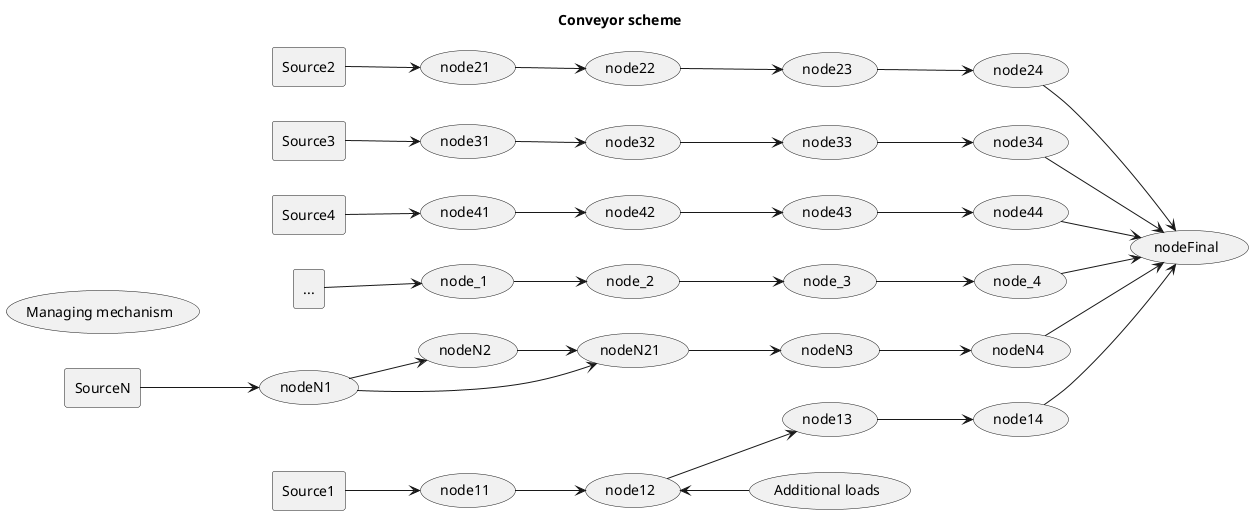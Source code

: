 @startuml libertex-use

title <b>Сonveyor scheme</b>


left to right direction

actor (Managing mechanism)

rectangle "Source1"
rectangle "Source2"
rectangle "Source3"
rectangle "Source4"
rectangle "..."
rectangle "SourceN"

usecase node11
usecase  node21
usecase  node31
usecase  node41
usecase node_1
usecase  nodeN1

usecase node12
usecase node22
usecase node32
usecase node42
usecase node_2
usecase nodeN2
usecase nodeN21

usecase node13
usecase node23
usecase node33
usecase node43
usecase node_3
usecase nodeN3

usecase node14
usecase node24
usecase node34
usecase node44
usecase node_4
usecase nodeN4

usecase nodeFinal

Source1 --> node11
Source2 --> node21
Source3 --> node31
Source4 --> node41
... --> node_1
SourceN --> nodeN1

node11 --> node12
(Additional loads) -up-> node12
node21 --> node22
node31 --> node32
node41 --> node42
node_1 --> node_2
nodeN1 --> nodeN2
nodeN1 --> nodeN21
nodeN2 --> nodeN21

node12 --> node13
node22 --> node23
node32 --> node33
node42 --> node43
node_2 --> node_3
nodeN21 --> nodeN3

node13 --> node14
node23 --> node24
node33 --> node34
node43 --> node44
node_3 --> node_4
nodeN3 --> nodeN4

node14 --> nodeFinal
node24 --> nodeFinal
node34 --> nodeFinal
node44 --> nodeFinal
node_4 --> nodeFinal
nodeN4 --> nodeFinal

@enduml